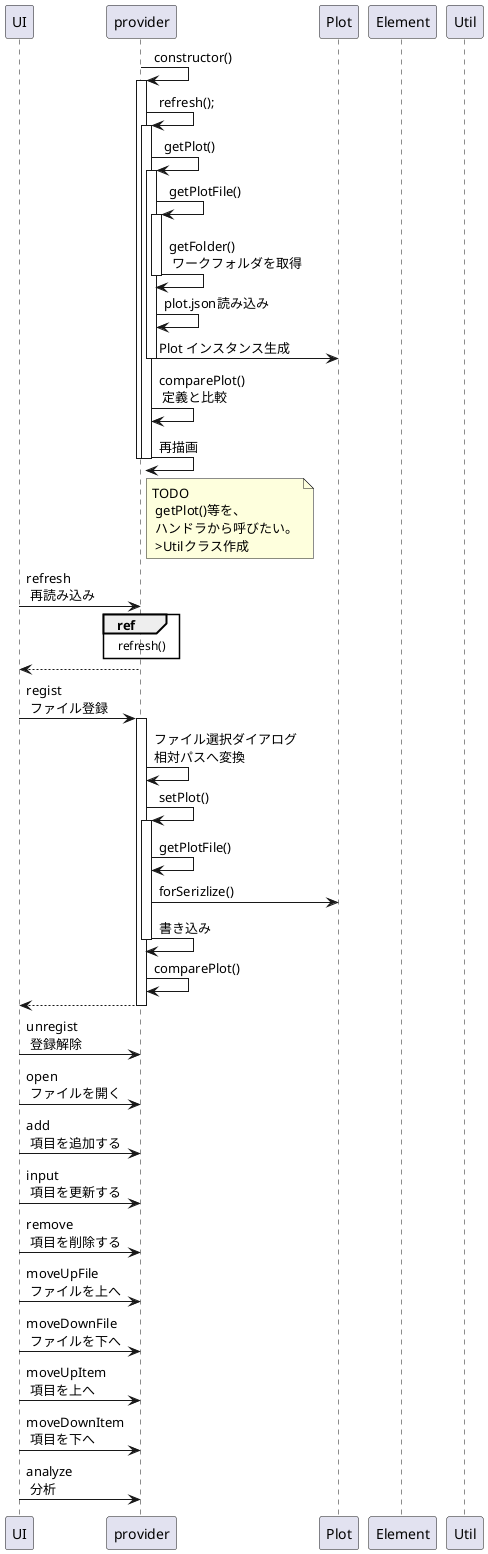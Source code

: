 @startuml plot

participant ui as "UI"
participant prov as "provider"
participant plot as "Plot"
participant elem as "Element"
participant uril as "Util"

prov->prov: constructor()
    activate prov
    prov->prov: refresh();
    activate prov
        prov->prov: getPlot()
        activate prov
            prov->prov: getPlotFile()
            activate prov
                prov->prov: getFolder()\n ワークフォルダを取得
            deactivate prov
            prov->prov: plot.json読み込み
            prov->plot: Plot インスタンス生成
        deactivate prov
        prov->prov: comparePlot()\n 定義と比較
        prov->prov: 再描画
        note right prov: TODO\n getPlot()等を、\n ハンドラから呼びたい。\n >Utilクラス作成
    deactivate prov
deactivate prov

ui->prov: refresh\n 再読み込み
ref over prov: refresh()
prov-->ui

ui->prov: regist\n ファイル登録
activate prov
prov->prov: ファイル選択ダイアログ\n相対パスへ変換
prov->prov: setPlot()
activate prov
    prov->prov: getPlotFile()
    prov->plot: forSerizlize()
    prov->prov: 書き込み
deactivate prov
prov->prov: comparePlot()
prov-->ui
deactivate prov

ui->prov: unregist\n 登録解除
ui->prov: open\n ファイルを開く
ui->prov: add\n 項目を追加する
ui->prov: input\n 項目を更新する
ui->prov: remove\n 項目を削除する
ui->prov: moveUpFile\n ファイルを上へ
ui->prov: moveDownFile\n ファイルを下へ
ui->prov: moveUpItem\n 項目を上へ
ui->prov: moveDownItem\n 項目を下へ
ui->prov: analyze\n 分析

@enduml